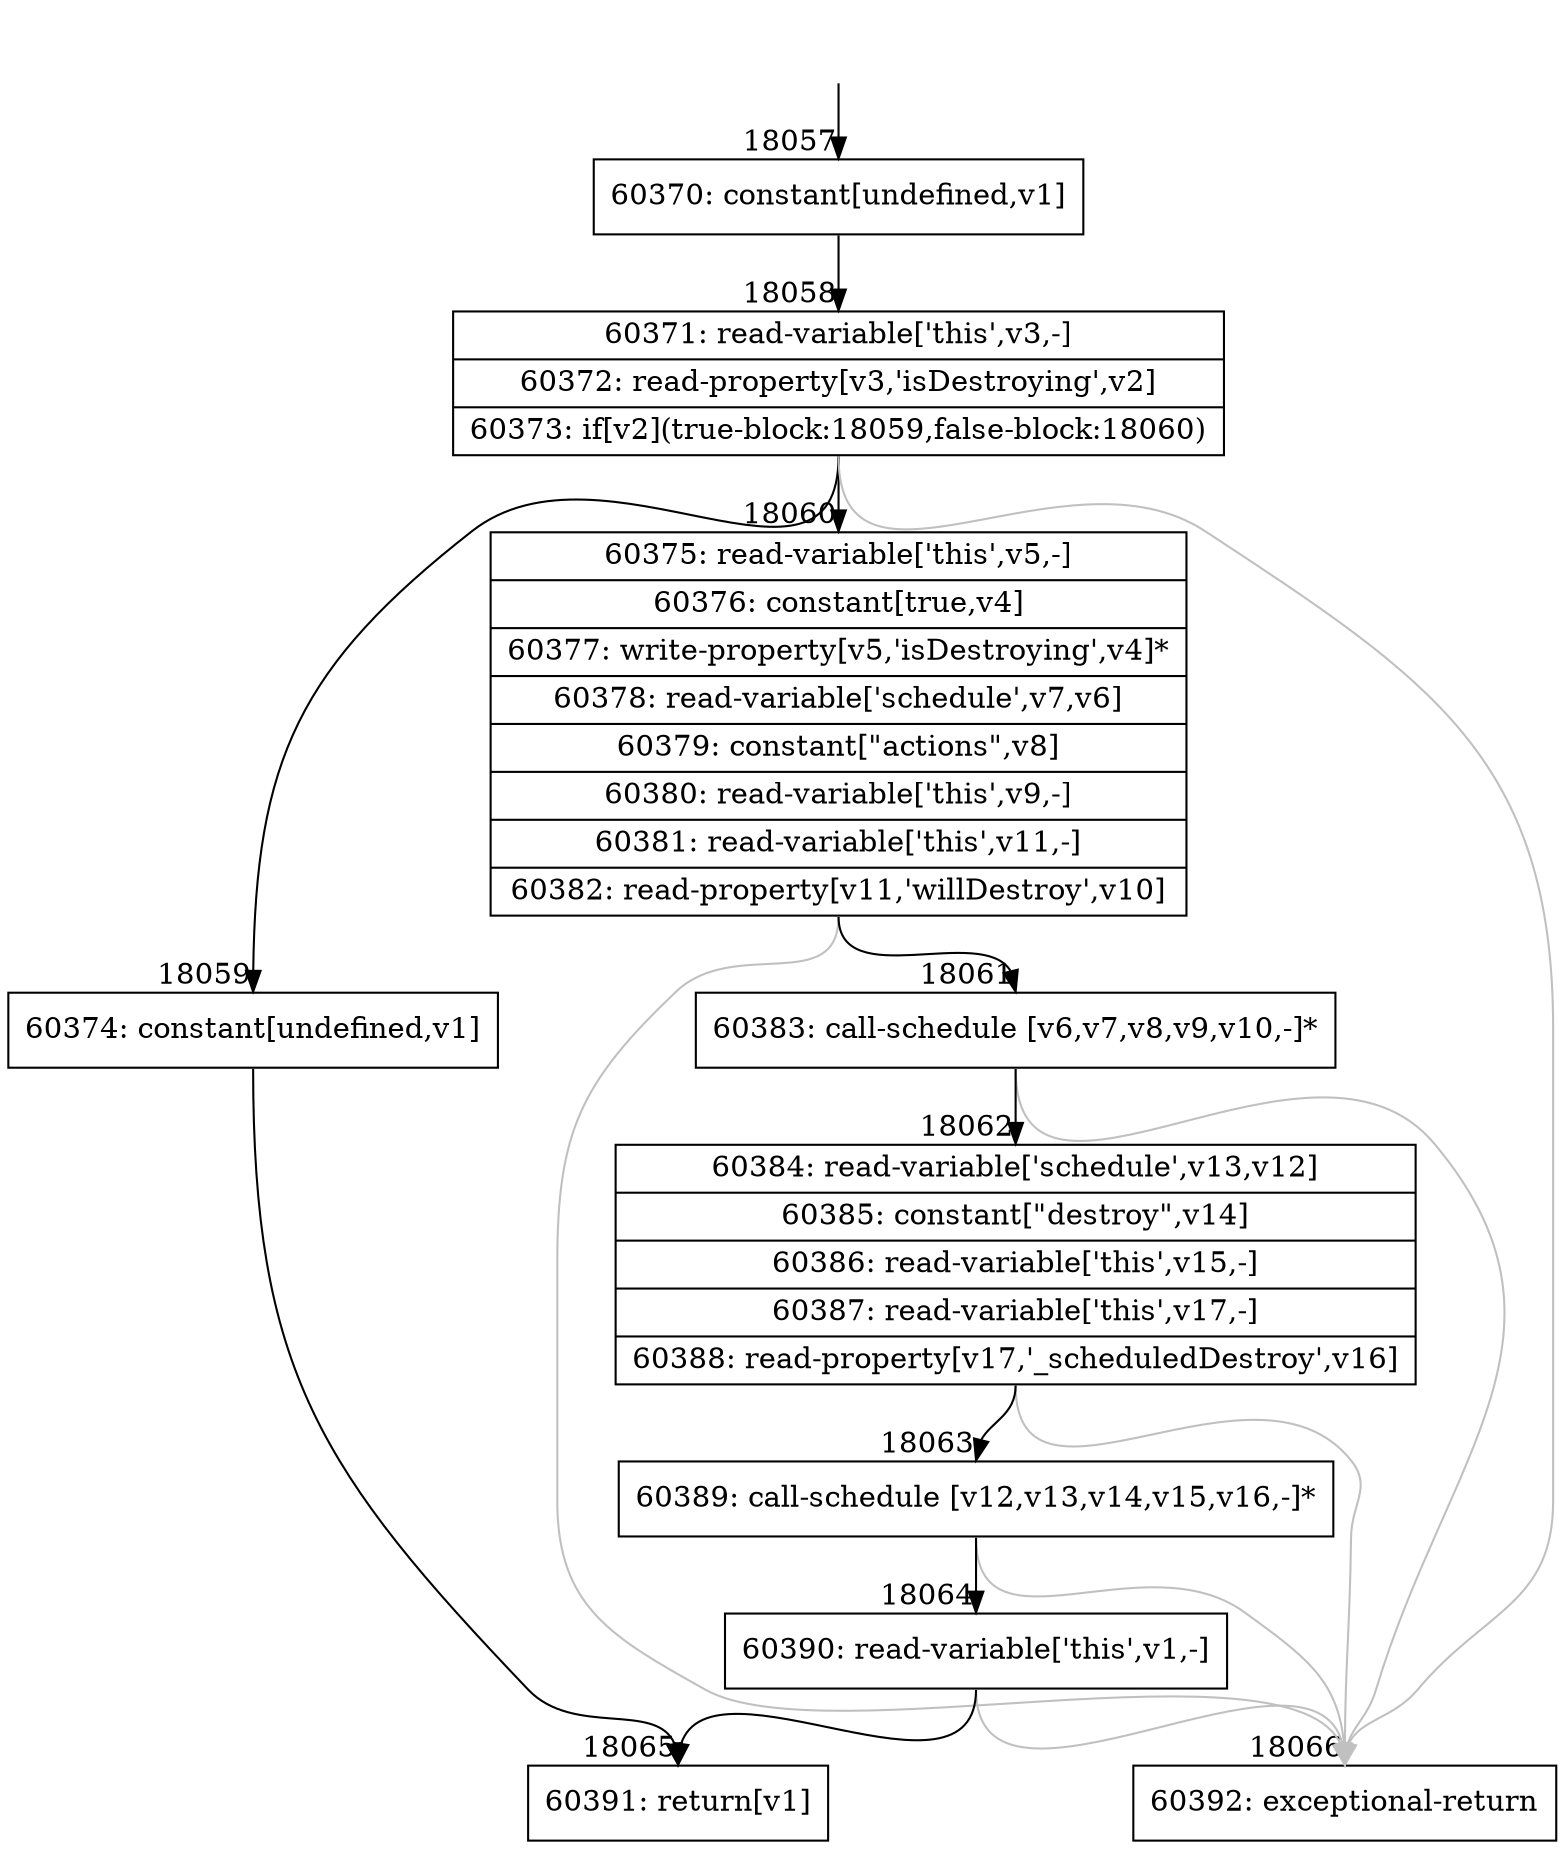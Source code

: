 digraph {
rankdir="TD"
BB_entry1553[shape=none,label=""];
BB_entry1553 -> BB18057 [tailport=s, headport=n, headlabel="    18057"]
BB18057 [shape=record label="{60370: constant[undefined,v1]}" ] 
BB18057 -> BB18058 [tailport=s, headport=n, headlabel="      18058"]
BB18058 [shape=record label="{60371: read-variable['this',v3,-]|60372: read-property[v3,'isDestroying',v2]|60373: if[v2](true-block:18059,false-block:18060)}" ] 
BB18058 -> BB18059 [tailport=s, headport=n, headlabel="      18059"]
BB18058 -> BB18060 [tailport=s, headport=n, headlabel="      18060"]
BB18058 -> BB18066 [tailport=s, headport=n, color=gray, headlabel="      18066"]
BB18059 [shape=record label="{60374: constant[undefined,v1]}" ] 
BB18059 -> BB18065 [tailport=s, headport=n, headlabel="      18065"]
BB18060 [shape=record label="{60375: read-variable['this',v5,-]|60376: constant[true,v4]|60377: write-property[v5,'isDestroying',v4]*|60378: read-variable['schedule',v7,v6]|60379: constant[\"actions\",v8]|60380: read-variable['this',v9,-]|60381: read-variable['this',v11,-]|60382: read-property[v11,'willDestroy',v10]}" ] 
BB18060 -> BB18061 [tailport=s, headport=n, headlabel="      18061"]
BB18060 -> BB18066 [tailport=s, headport=n, color=gray]
BB18061 [shape=record label="{60383: call-schedule [v6,v7,v8,v9,v10,-]*}" ] 
BB18061 -> BB18062 [tailport=s, headport=n, headlabel="      18062"]
BB18061 -> BB18066 [tailport=s, headport=n, color=gray]
BB18062 [shape=record label="{60384: read-variable['schedule',v13,v12]|60385: constant[\"destroy\",v14]|60386: read-variable['this',v15,-]|60387: read-variable['this',v17,-]|60388: read-property[v17,'_scheduledDestroy',v16]}" ] 
BB18062 -> BB18063 [tailport=s, headport=n, headlabel="      18063"]
BB18062 -> BB18066 [tailport=s, headport=n, color=gray]
BB18063 [shape=record label="{60389: call-schedule [v12,v13,v14,v15,v16,-]*}" ] 
BB18063 -> BB18064 [tailport=s, headport=n, headlabel="      18064"]
BB18063 -> BB18066 [tailport=s, headport=n, color=gray]
BB18064 [shape=record label="{60390: read-variable['this',v1,-]}" ] 
BB18064 -> BB18065 [tailport=s, headport=n]
BB18064 -> BB18066 [tailport=s, headport=n, color=gray]
BB18065 [shape=record label="{60391: return[v1]}" ] 
BB18066 [shape=record label="{60392: exceptional-return}" ] 
//#$~ 33920
}
